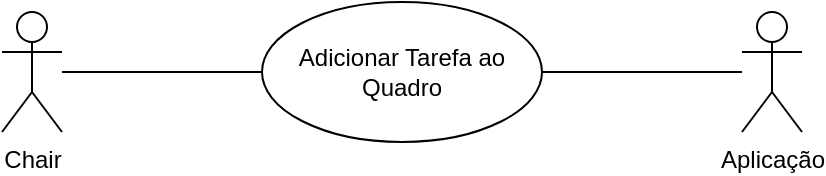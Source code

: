 <mxfile version="12.2.4" type="google" pages="1"><diagram id="ZnldEbJ4JbPDWEOptRBH" name="Page-1"><mxGraphModel dx="1341" dy="762" grid="1" gridSize="10" guides="1" tooltips="1" connect="1" arrows="1" fold="1" page="1" pageScale="1" pageWidth="500" pageHeight="800" math="0" shadow="0"><root><mxCell id="0"/><mxCell id="1" parent="0"/><mxCell id="fYTVutCd_ymZM8IK-ktv-2" style="edgeStyle=orthogonalEdgeStyle;curved=1;orthogonalLoop=1;jettySize=auto;html=1;entryX=0;entryY=0.5;entryDx=0;entryDy=0;endArrow=none;endFill=0;" edge="1" parent="1" source="fYTVutCd_ymZM8IK-ktv-5" target="fYTVutCd_ymZM8IK-ktv-9"><mxGeometry relative="1" as="geometry"/></mxCell><mxCell id="fYTVutCd_ymZM8IK-ktv-5" value="Chair" style="shape=umlActor;verticalLabelPosition=bottom;labelBackgroundColor=#ffffff;verticalAlign=top;html=1;" vertex="1" parent="1"><mxGeometry x="20" y="190" width="30" height="60" as="geometry"/></mxCell><mxCell id="fYTVutCd_ymZM8IK-ktv-9" value="Adicionar Tarefa ao Quadro" style="ellipse;whiteSpace=wrap;html=1;" vertex="1" parent="1"><mxGeometry x="150" y="185" width="140" height="70" as="geometry"/></mxCell><mxCell id="fYTVutCd_ymZM8IK-ktv-12" style="edgeStyle=orthogonalEdgeStyle;curved=1;orthogonalLoop=1;jettySize=auto;html=1;entryX=1;entryY=0.5;entryDx=0;entryDy=0;endArrow=none;endFill=0;" edge="1" parent="1" source="fYTVutCd_ymZM8IK-ktv-14" target="fYTVutCd_ymZM8IK-ktv-9"><mxGeometry relative="1" as="geometry"/></mxCell><mxCell id="fYTVutCd_ymZM8IK-ktv-14" value="Aplicação" style="shape=umlActor;verticalLabelPosition=bottom;labelBackgroundColor=#ffffff;verticalAlign=top;html=1;" vertex="1" parent="1"><mxGeometry x="390" y="190" width="30" height="60" as="geometry"/></mxCell></root></mxGraphModel></diagram></mxfile>